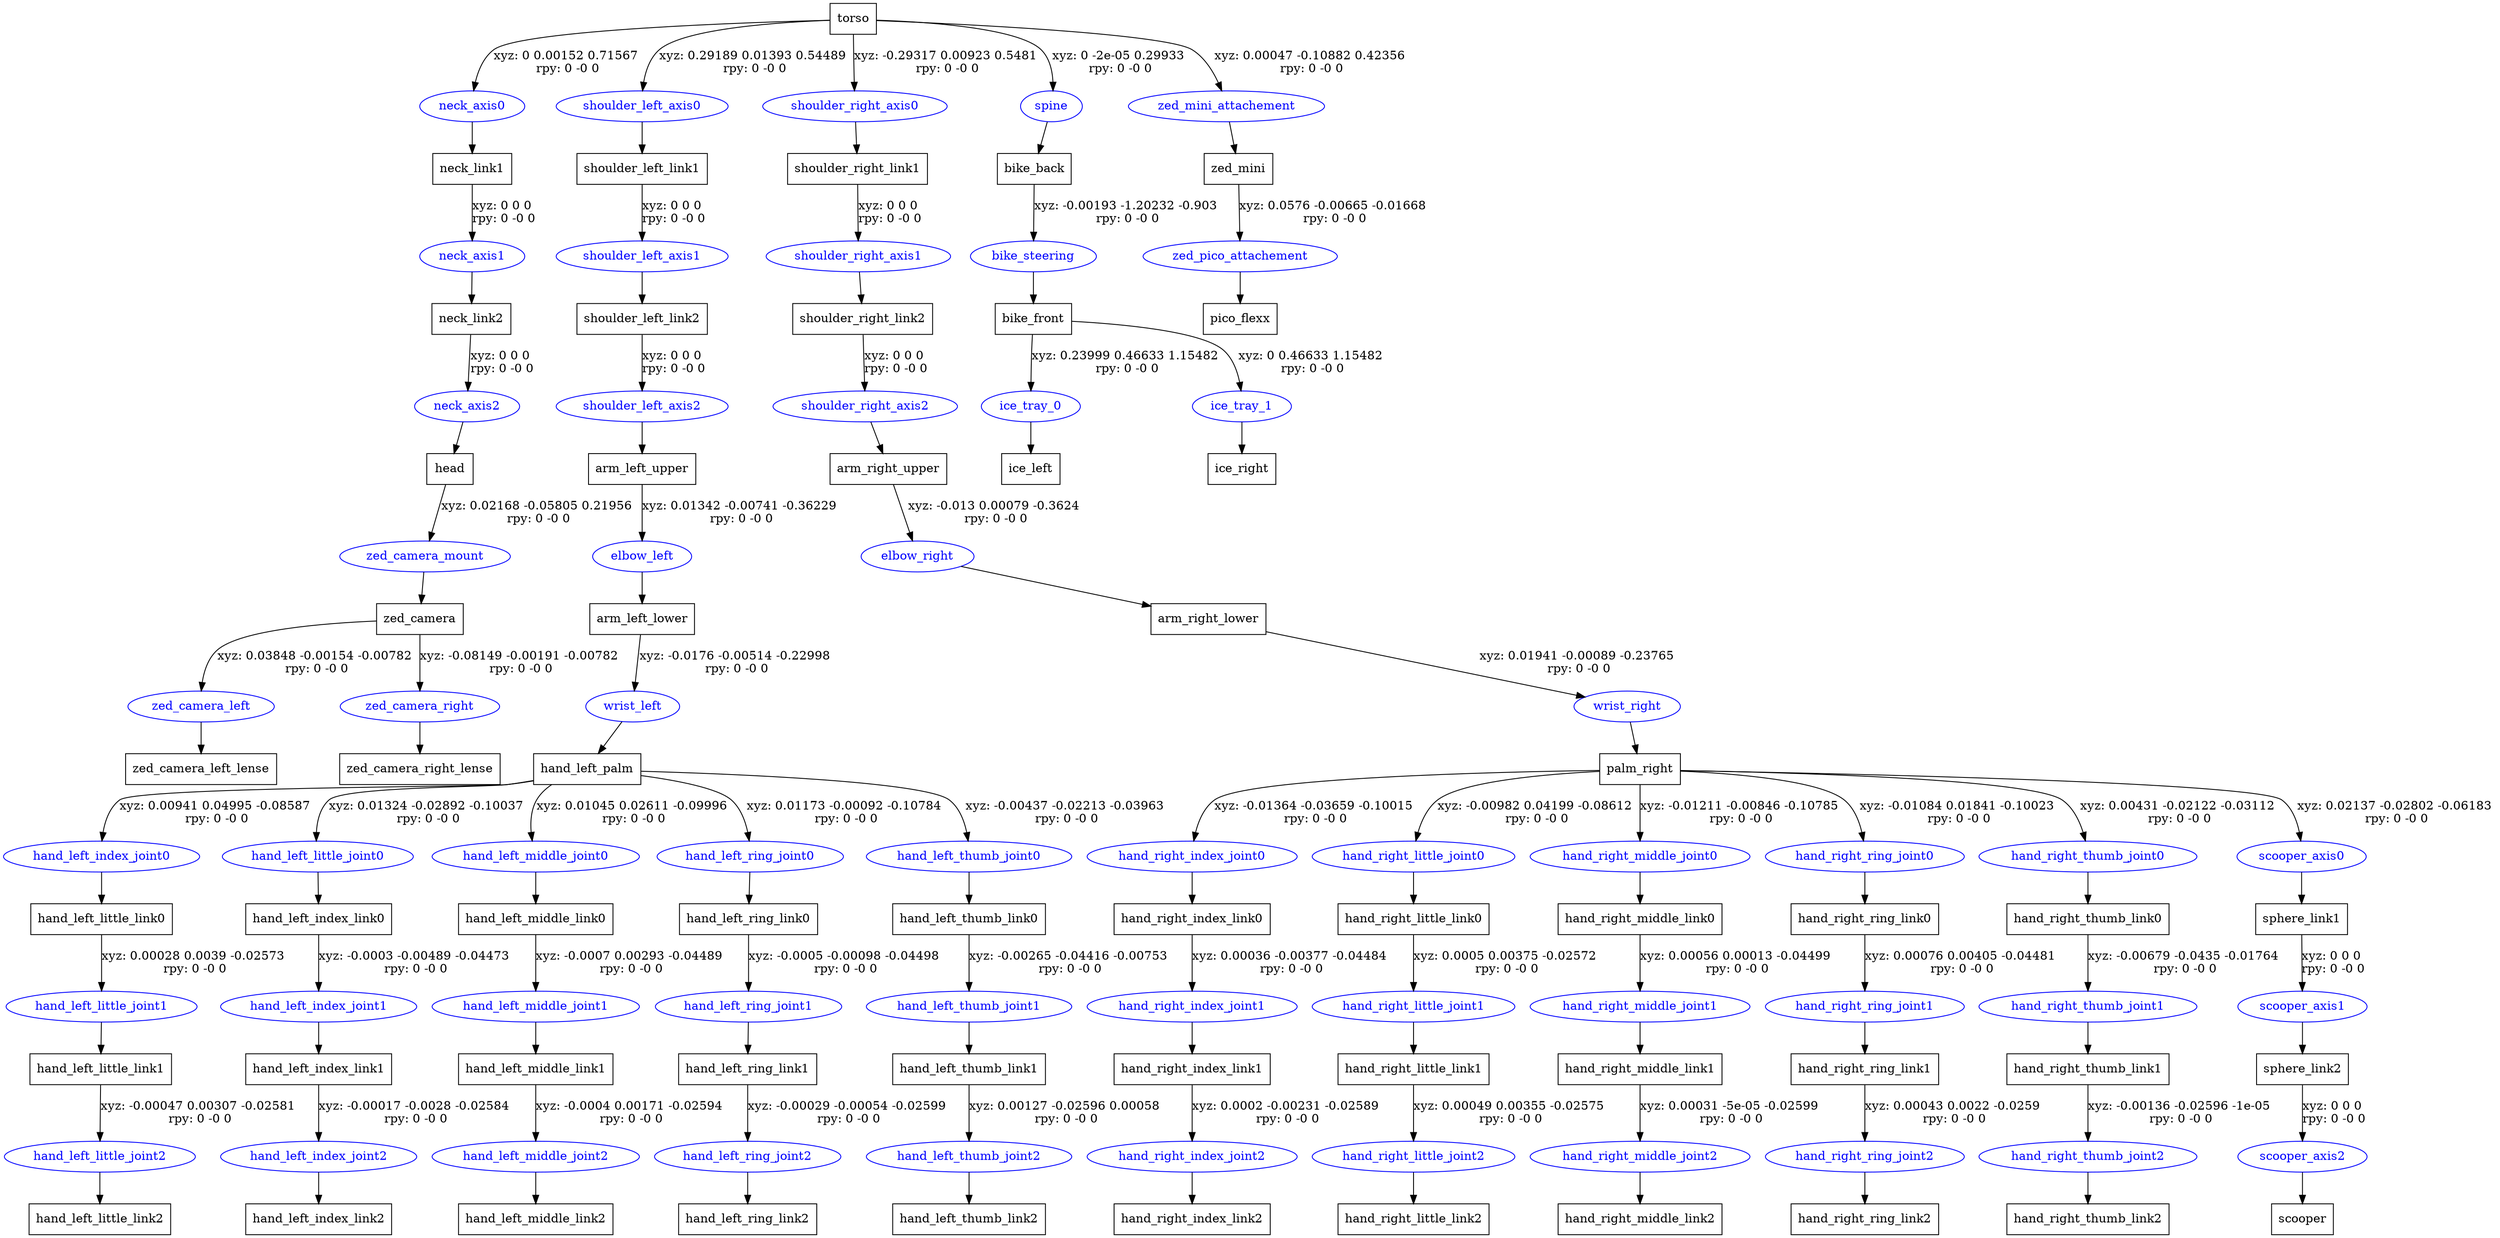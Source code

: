 digraph G {
node [shape=box];
"torso" [label="torso"];
"neck_link1" [label="neck_link1"];
"neck_link2" [label="neck_link2"];
"head" [label="head"];
"zed_camera" [label="zed_camera"];
"zed_camera_left_lense" [label="zed_camera_left_lense"];
"zed_camera_right_lense" [label="zed_camera_right_lense"];
"shoulder_left_link1" [label="shoulder_left_link1"];
"shoulder_left_link2" [label="shoulder_left_link2"];
"arm_left_upper" [label="arm_left_upper"];
"arm_left_lower" [label="arm_left_lower"];
"hand_left_palm" [label="hand_left_palm"];
"hand_left_little_link0" [label="hand_left_little_link0"];
"hand_left_little_link1" [label="hand_left_little_link1"];
"hand_left_little_link2" [label="hand_left_little_link2"];
"hand_left_index_link0" [label="hand_left_index_link0"];
"hand_left_index_link1" [label="hand_left_index_link1"];
"hand_left_index_link2" [label="hand_left_index_link2"];
"hand_left_middle_link0" [label="hand_left_middle_link0"];
"hand_left_middle_link1" [label="hand_left_middle_link1"];
"hand_left_middle_link2" [label="hand_left_middle_link2"];
"hand_left_ring_link0" [label="hand_left_ring_link0"];
"hand_left_ring_link1" [label="hand_left_ring_link1"];
"hand_left_ring_link2" [label="hand_left_ring_link2"];
"hand_left_thumb_link0" [label="hand_left_thumb_link0"];
"hand_left_thumb_link1" [label="hand_left_thumb_link1"];
"hand_left_thumb_link2" [label="hand_left_thumb_link2"];
"shoulder_right_link1" [label="shoulder_right_link1"];
"shoulder_right_link2" [label="shoulder_right_link2"];
"arm_right_upper" [label="arm_right_upper"];
"arm_right_lower" [label="arm_right_lower"];
"palm_right" [label="palm_right"];
"hand_right_index_link0" [label="hand_right_index_link0"];
"hand_right_index_link1" [label="hand_right_index_link1"];
"hand_right_index_link2" [label="hand_right_index_link2"];
"hand_right_little_link0" [label="hand_right_little_link0"];
"hand_right_little_link1" [label="hand_right_little_link1"];
"hand_right_little_link2" [label="hand_right_little_link2"];
"hand_right_middle_link0" [label="hand_right_middle_link0"];
"hand_right_middle_link1" [label="hand_right_middle_link1"];
"hand_right_middle_link2" [label="hand_right_middle_link2"];
"hand_right_ring_link0" [label="hand_right_ring_link0"];
"hand_right_ring_link1" [label="hand_right_ring_link1"];
"hand_right_ring_link2" [label="hand_right_ring_link2"];
"hand_right_thumb_link0" [label="hand_right_thumb_link0"];
"hand_right_thumb_link1" [label="hand_right_thumb_link1"];
"hand_right_thumb_link2" [label="hand_right_thumb_link2"];
"sphere_link1" [label="sphere_link1"];
"sphere_link2" [label="sphere_link2"];
"scooper" [label="scooper"];
"bike_back" [label="bike_back"];
"bike_front" [label="bike_front"];
"ice_left" [label="ice_left"];
"ice_right" [label="ice_right"];
"zed_mini" [label="zed_mini"];
"pico_flexx" [label="pico_flexx"];
node [shape=ellipse, color=blue, fontcolor=blue];
"torso" -> "neck_axis0" [label="xyz: 0 0.00152 0.71567 \nrpy: 0 -0 0"]
"neck_axis0" -> "neck_link1"
"neck_link1" -> "neck_axis1" [label="xyz: 0 0 0 \nrpy: 0 -0 0"]
"neck_axis1" -> "neck_link2"
"neck_link2" -> "neck_axis2" [label="xyz: 0 0 0 \nrpy: 0 -0 0"]
"neck_axis2" -> "head"
"head" -> "zed_camera_mount" [label="xyz: 0.02168 -0.05805 0.21956 \nrpy: 0 -0 0"]
"zed_camera_mount" -> "zed_camera"
"zed_camera" -> "zed_camera_left" [label="xyz: 0.03848 -0.00154 -0.00782 \nrpy: 0 -0 0"]
"zed_camera_left" -> "zed_camera_left_lense"
"zed_camera" -> "zed_camera_right" [label="xyz: -0.08149 -0.00191 -0.00782 \nrpy: 0 -0 0"]
"zed_camera_right" -> "zed_camera_right_lense"
"torso" -> "shoulder_left_axis0" [label="xyz: 0.29189 0.01393 0.54489 \nrpy: 0 -0 0"]
"shoulder_left_axis0" -> "shoulder_left_link1"
"shoulder_left_link1" -> "shoulder_left_axis1" [label="xyz: 0 0 0 \nrpy: 0 -0 0"]
"shoulder_left_axis1" -> "shoulder_left_link2"
"shoulder_left_link2" -> "shoulder_left_axis2" [label="xyz: 0 0 0 \nrpy: 0 -0 0"]
"shoulder_left_axis2" -> "arm_left_upper"
"arm_left_upper" -> "elbow_left" [label="xyz: 0.01342 -0.00741 -0.36229 \nrpy: 0 -0 0"]
"elbow_left" -> "arm_left_lower"
"arm_left_lower" -> "wrist_left" [label="xyz: -0.0176 -0.00514 -0.22998 \nrpy: 0 -0 0"]
"wrist_left" -> "hand_left_palm"
"hand_left_palm" -> "hand_left_index_joint0" [label="xyz: 0.00941 0.04995 -0.08587 \nrpy: 0 -0 0"]
"hand_left_index_joint0" -> "hand_left_little_link0"
"hand_left_little_link0" -> "hand_left_little_joint1" [label="xyz: 0.00028 0.0039 -0.02573 \nrpy: 0 -0 0"]
"hand_left_little_joint1" -> "hand_left_little_link1"
"hand_left_little_link1" -> "hand_left_little_joint2" [label="xyz: -0.00047 0.00307 -0.02581 \nrpy: 0 -0 0"]
"hand_left_little_joint2" -> "hand_left_little_link2"
"hand_left_palm" -> "hand_left_little_joint0" [label="xyz: 0.01324 -0.02892 -0.10037 \nrpy: 0 -0 0"]
"hand_left_little_joint0" -> "hand_left_index_link0"
"hand_left_index_link0" -> "hand_left_index_joint1" [label="xyz: -0.0003 -0.00489 -0.04473 \nrpy: 0 -0 0"]
"hand_left_index_joint1" -> "hand_left_index_link1"
"hand_left_index_link1" -> "hand_left_index_joint2" [label="xyz: -0.00017 -0.0028 -0.02584 \nrpy: 0 -0 0"]
"hand_left_index_joint2" -> "hand_left_index_link2"
"hand_left_palm" -> "hand_left_middle_joint0" [label="xyz: 0.01045 0.02611 -0.09996 \nrpy: 0 -0 0"]
"hand_left_middle_joint0" -> "hand_left_middle_link0"
"hand_left_middle_link0" -> "hand_left_middle_joint1" [label="xyz: -0.0007 0.00293 -0.04489 \nrpy: 0 -0 0"]
"hand_left_middle_joint1" -> "hand_left_middle_link1"
"hand_left_middle_link1" -> "hand_left_middle_joint2" [label="xyz: -0.0004 0.00171 -0.02594 \nrpy: 0 -0 0"]
"hand_left_middle_joint2" -> "hand_left_middle_link2"
"hand_left_palm" -> "hand_left_ring_joint0" [label="xyz: 0.01173 -0.00092 -0.10784 \nrpy: 0 -0 0"]
"hand_left_ring_joint0" -> "hand_left_ring_link0"
"hand_left_ring_link0" -> "hand_left_ring_joint1" [label="xyz: -0.0005 -0.00098 -0.04498 \nrpy: 0 -0 0"]
"hand_left_ring_joint1" -> "hand_left_ring_link1"
"hand_left_ring_link1" -> "hand_left_ring_joint2" [label="xyz: -0.00029 -0.00054 -0.02599 \nrpy: 0 -0 0"]
"hand_left_ring_joint2" -> "hand_left_ring_link2"
"hand_left_palm" -> "hand_left_thumb_joint0" [label="xyz: -0.00437 -0.02213 -0.03963 \nrpy: 0 -0 0"]
"hand_left_thumb_joint0" -> "hand_left_thumb_link0"
"hand_left_thumb_link0" -> "hand_left_thumb_joint1" [label="xyz: -0.00265 -0.04416 -0.00753 \nrpy: 0 -0 0"]
"hand_left_thumb_joint1" -> "hand_left_thumb_link1"
"hand_left_thumb_link1" -> "hand_left_thumb_joint2" [label="xyz: 0.00127 -0.02596 0.00058 \nrpy: 0 -0 0"]
"hand_left_thumb_joint2" -> "hand_left_thumb_link2"
"torso" -> "shoulder_right_axis0" [label="xyz: -0.29317 0.00923 0.5481 \nrpy: 0 -0 0"]
"shoulder_right_axis0" -> "shoulder_right_link1"
"shoulder_right_link1" -> "shoulder_right_axis1" [label="xyz: 0 0 0 \nrpy: 0 -0 0"]
"shoulder_right_axis1" -> "shoulder_right_link2"
"shoulder_right_link2" -> "shoulder_right_axis2" [label="xyz: 0 0 0 \nrpy: 0 -0 0"]
"shoulder_right_axis2" -> "arm_right_upper"
"arm_right_upper" -> "elbow_right" [label="xyz: -0.013 0.00079 -0.3624 \nrpy: 0 -0 0"]
"elbow_right" -> "arm_right_lower"
"arm_right_lower" -> "wrist_right" [label="xyz: 0.01941 -0.00089 -0.23765 \nrpy: 0 -0 0"]
"wrist_right" -> "palm_right"
"palm_right" -> "hand_right_index_joint0" [label="xyz: -0.01364 -0.03659 -0.10015 \nrpy: 0 -0 0"]
"hand_right_index_joint0" -> "hand_right_index_link0"
"hand_right_index_link0" -> "hand_right_index_joint1" [label="xyz: 0.00036 -0.00377 -0.04484 \nrpy: 0 -0 0"]
"hand_right_index_joint1" -> "hand_right_index_link1"
"hand_right_index_link1" -> "hand_right_index_joint2" [label="xyz: 0.0002 -0.00231 -0.02589 \nrpy: 0 -0 0"]
"hand_right_index_joint2" -> "hand_right_index_link2"
"palm_right" -> "hand_right_little_joint0" [label="xyz: -0.00982 0.04199 -0.08612 \nrpy: 0 -0 0"]
"hand_right_little_joint0" -> "hand_right_little_link0"
"hand_right_little_link0" -> "hand_right_little_joint1" [label="xyz: 0.0005 0.00375 -0.02572 \nrpy: 0 -0 0"]
"hand_right_little_joint1" -> "hand_right_little_link1"
"hand_right_little_link1" -> "hand_right_little_joint2" [label="xyz: 0.00049 0.00355 -0.02575 \nrpy: 0 -0 0"]
"hand_right_little_joint2" -> "hand_right_little_link2"
"palm_right" -> "hand_right_middle_joint0" [label="xyz: -0.01211 -0.00846 -0.10785 \nrpy: 0 -0 0"]
"hand_right_middle_joint0" -> "hand_right_middle_link0"
"hand_right_middle_link0" -> "hand_right_middle_joint1" [label="xyz: 0.00056 0.00013 -0.04499 \nrpy: 0 -0 0"]
"hand_right_middle_joint1" -> "hand_right_middle_link1"
"hand_right_middle_link1" -> "hand_right_middle_joint2" [label="xyz: 0.00031 -5e-05 -0.02599 \nrpy: 0 -0 0"]
"hand_right_middle_joint2" -> "hand_right_middle_link2"
"palm_right" -> "hand_right_ring_joint0" [label="xyz: -0.01084 0.01841 -0.10023 \nrpy: 0 -0 0"]
"hand_right_ring_joint0" -> "hand_right_ring_link0"
"hand_right_ring_link0" -> "hand_right_ring_joint1" [label="xyz: 0.00076 0.00405 -0.04481 \nrpy: 0 -0 0"]
"hand_right_ring_joint1" -> "hand_right_ring_link1"
"hand_right_ring_link1" -> "hand_right_ring_joint2" [label="xyz: 0.00043 0.0022 -0.0259 \nrpy: 0 -0 0"]
"hand_right_ring_joint2" -> "hand_right_ring_link2"
"palm_right" -> "hand_right_thumb_joint0" [label="xyz: 0.00431 -0.02122 -0.03112 \nrpy: 0 -0 0"]
"hand_right_thumb_joint0" -> "hand_right_thumb_link0"
"hand_right_thumb_link0" -> "hand_right_thumb_joint1" [label="xyz: -0.00679 -0.0435 -0.01764 \nrpy: 0 -0 0"]
"hand_right_thumb_joint1" -> "hand_right_thumb_link1"
"hand_right_thumb_link1" -> "hand_right_thumb_joint2" [label="xyz: -0.00136 -0.02596 -1e-05 \nrpy: 0 -0 0"]
"hand_right_thumb_joint2" -> "hand_right_thumb_link2"
"palm_right" -> "scooper_axis0" [label="xyz: 0.02137 -0.02802 -0.06183 \nrpy: 0 -0 0"]
"scooper_axis0" -> "sphere_link1"
"sphere_link1" -> "scooper_axis1" [label="xyz: 0 0 0 \nrpy: 0 -0 0"]
"scooper_axis1" -> "sphere_link2"
"sphere_link2" -> "scooper_axis2" [label="xyz: 0 0 0 \nrpy: 0 -0 0"]
"scooper_axis2" -> "scooper"
"torso" -> "spine" [label="xyz: 0 -2e-05 0.29933 \nrpy: 0 -0 0"]
"spine" -> "bike_back"
"bike_back" -> "bike_steering" [label="xyz: -0.00193 -1.20232 -0.903 \nrpy: 0 -0 0"]
"bike_steering" -> "bike_front"
"bike_front" -> "ice_tray_0" [label="xyz: 0.23999 0.46633 1.15482 \nrpy: 0 -0 0"]
"ice_tray_0" -> "ice_left"
"bike_front" -> "ice_tray_1" [label="xyz: 0 0.46633 1.15482 \nrpy: 0 -0 0"]
"ice_tray_1" -> "ice_right"
"torso" -> "zed_mini_attachement" [label="xyz: 0.00047 -0.10882 0.42356 \nrpy: 0 -0 0"]
"zed_mini_attachement" -> "zed_mini"
"zed_mini" -> "zed_pico_attachement" [label="xyz: 0.0576 -0.00665 -0.01668 \nrpy: 0 -0 0"]
"zed_pico_attachement" -> "pico_flexx"
}
